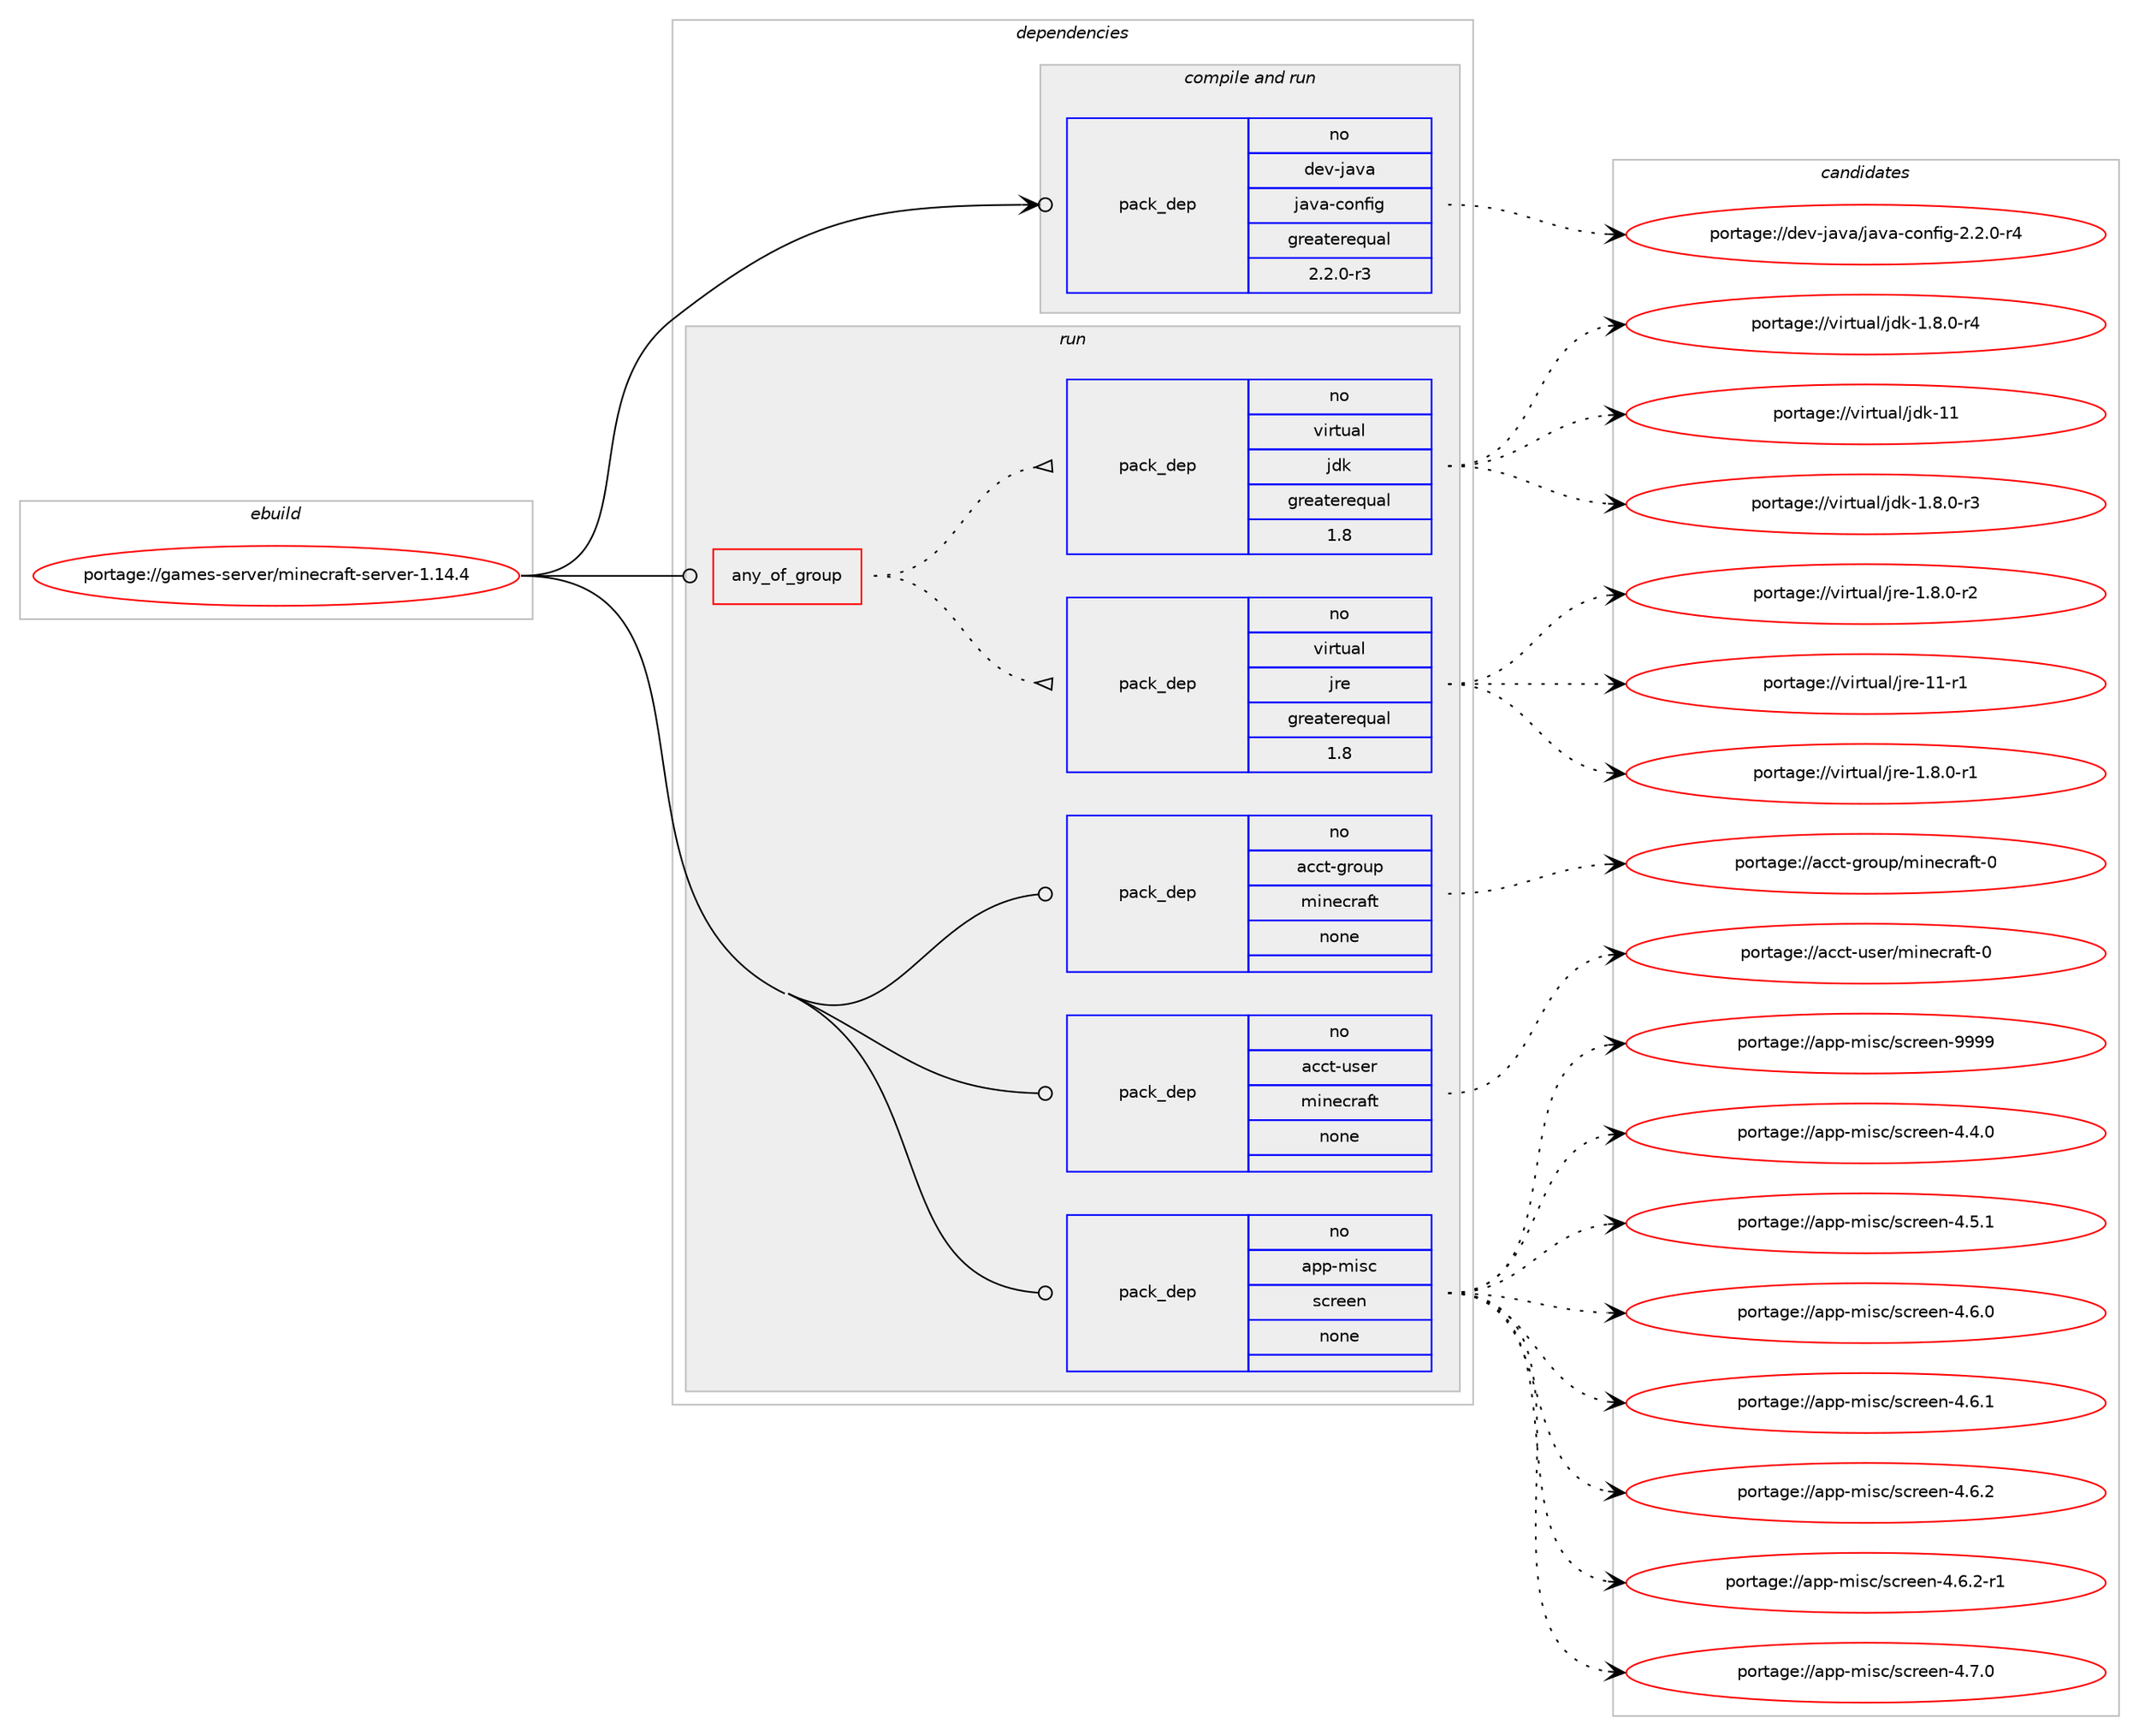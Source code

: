 digraph prolog {

# *************
# Graph options
# *************

newrank=true;
concentrate=true;
compound=true;
graph [rankdir=LR,fontname=Helvetica,fontsize=10,ranksep=1.5];#, ranksep=2.5, nodesep=0.2];
edge  [arrowhead=vee];
node  [fontname=Helvetica,fontsize=10];

# **********
# The ebuild
# **********

subgraph cluster_leftcol {
color=gray;
rank=same;
label=<<i>ebuild</i>>;
id [label="portage://games-server/minecraft-server-1.14.4", color=red, width=4, href="../games-server/minecraft-server-1.14.4.svg"];
}

# ****************
# The dependencies
# ****************

subgraph cluster_midcol {
color=gray;
label=<<i>dependencies</i>>;
subgraph cluster_compile {
fillcolor="#eeeeee";
style=filled;
label=<<i>compile</i>>;
}
subgraph cluster_compileandrun {
fillcolor="#eeeeee";
style=filled;
label=<<i>compile and run</i>>;
subgraph pack198261 {
dependency275929 [label=<<TABLE BORDER="0" CELLBORDER="1" CELLSPACING="0" CELLPADDING="4" WIDTH="220"><TR><TD ROWSPAN="6" CELLPADDING="30">pack_dep</TD></TR><TR><TD WIDTH="110">no</TD></TR><TR><TD>dev-java</TD></TR><TR><TD>java-config</TD></TR><TR><TD>greaterequal</TD></TR><TR><TD>2.2.0-r3</TD></TR></TABLE>>, shape=none, color=blue];
}
id:e -> dependency275929:w [weight=20,style="solid",arrowhead="odotvee"];
}
subgraph cluster_run {
fillcolor="#eeeeee";
style=filled;
label=<<i>run</i>>;
subgraph any3949 {
dependency275930 [label=<<TABLE BORDER="0" CELLBORDER="1" CELLSPACING="0" CELLPADDING="4"><TR><TD CELLPADDING="10">any_of_group</TD></TR></TABLE>>, shape=none, color=red];subgraph pack198262 {
dependency275931 [label=<<TABLE BORDER="0" CELLBORDER="1" CELLSPACING="0" CELLPADDING="4" WIDTH="220"><TR><TD ROWSPAN="6" CELLPADDING="30">pack_dep</TD></TR><TR><TD WIDTH="110">no</TD></TR><TR><TD>virtual</TD></TR><TR><TD>jre</TD></TR><TR><TD>greaterequal</TD></TR><TR><TD>1.8</TD></TR></TABLE>>, shape=none, color=blue];
}
dependency275930:e -> dependency275931:w [weight=20,style="dotted",arrowhead="oinv"];
subgraph pack198263 {
dependency275932 [label=<<TABLE BORDER="0" CELLBORDER="1" CELLSPACING="0" CELLPADDING="4" WIDTH="220"><TR><TD ROWSPAN="6" CELLPADDING="30">pack_dep</TD></TR><TR><TD WIDTH="110">no</TD></TR><TR><TD>virtual</TD></TR><TR><TD>jdk</TD></TR><TR><TD>greaterequal</TD></TR><TR><TD>1.8</TD></TR></TABLE>>, shape=none, color=blue];
}
dependency275930:e -> dependency275932:w [weight=20,style="dotted",arrowhead="oinv"];
}
id:e -> dependency275930:w [weight=20,style="solid",arrowhead="odot"];
subgraph pack198264 {
dependency275933 [label=<<TABLE BORDER="0" CELLBORDER="1" CELLSPACING="0" CELLPADDING="4" WIDTH="220"><TR><TD ROWSPAN="6" CELLPADDING="30">pack_dep</TD></TR><TR><TD WIDTH="110">no</TD></TR><TR><TD>acct-group</TD></TR><TR><TD>minecraft</TD></TR><TR><TD>none</TD></TR><TR><TD></TD></TR></TABLE>>, shape=none, color=blue];
}
id:e -> dependency275933:w [weight=20,style="solid",arrowhead="odot"];
subgraph pack198265 {
dependency275934 [label=<<TABLE BORDER="0" CELLBORDER="1" CELLSPACING="0" CELLPADDING="4" WIDTH="220"><TR><TD ROWSPAN="6" CELLPADDING="30">pack_dep</TD></TR><TR><TD WIDTH="110">no</TD></TR><TR><TD>acct-user</TD></TR><TR><TD>minecraft</TD></TR><TR><TD>none</TD></TR><TR><TD></TD></TR></TABLE>>, shape=none, color=blue];
}
id:e -> dependency275934:w [weight=20,style="solid",arrowhead="odot"];
subgraph pack198266 {
dependency275935 [label=<<TABLE BORDER="0" CELLBORDER="1" CELLSPACING="0" CELLPADDING="4" WIDTH="220"><TR><TD ROWSPAN="6" CELLPADDING="30">pack_dep</TD></TR><TR><TD WIDTH="110">no</TD></TR><TR><TD>app-misc</TD></TR><TR><TD>screen</TD></TR><TR><TD>none</TD></TR><TR><TD></TD></TR></TABLE>>, shape=none, color=blue];
}
id:e -> dependency275935:w [weight=20,style="solid",arrowhead="odot"];
}
}

# **************
# The candidates
# **************

subgraph cluster_choices {
rank=same;
color=gray;
label=<<i>candidates</i>>;

subgraph choice198261 {
color=black;
nodesep=1;
choiceportage10010111845106971189747106971189745991111101021051034550465046484511452 [label="portage://dev-java/java-config-2.2.0-r4", color=red, width=4,href="../dev-java/java-config-2.2.0-r4.svg"];
dependency275929:e -> choiceportage10010111845106971189747106971189745991111101021051034550465046484511452:w [style=dotted,weight="100"];
}
subgraph choice198262 {
color=black;
nodesep=1;
choiceportage11810511411611797108471061141014549465646484511449 [label="portage://virtual/jre-1.8.0-r1", color=red, width=4,href="../virtual/jre-1.8.0-r1.svg"];
choiceportage11810511411611797108471061141014549465646484511450 [label="portage://virtual/jre-1.8.0-r2", color=red, width=4,href="../virtual/jre-1.8.0-r2.svg"];
choiceportage11810511411611797108471061141014549494511449 [label="portage://virtual/jre-11-r1", color=red, width=4,href="../virtual/jre-11-r1.svg"];
dependency275931:e -> choiceportage11810511411611797108471061141014549465646484511449:w [style=dotted,weight="100"];
dependency275931:e -> choiceportage11810511411611797108471061141014549465646484511450:w [style=dotted,weight="100"];
dependency275931:e -> choiceportage11810511411611797108471061141014549494511449:w [style=dotted,weight="100"];
}
subgraph choice198263 {
color=black;
nodesep=1;
choiceportage11810511411611797108471061001074549465646484511451 [label="portage://virtual/jdk-1.8.0-r3", color=red, width=4,href="../virtual/jdk-1.8.0-r3.svg"];
choiceportage11810511411611797108471061001074549465646484511452 [label="portage://virtual/jdk-1.8.0-r4", color=red, width=4,href="../virtual/jdk-1.8.0-r4.svg"];
choiceportage1181051141161179710847106100107454949 [label="portage://virtual/jdk-11", color=red, width=4,href="../virtual/jdk-11.svg"];
dependency275932:e -> choiceportage11810511411611797108471061001074549465646484511451:w [style=dotted,weight="100"];
dependency275932:e -> choiceportage11810511411611797108471061001074549465646484511452:w [style=dotted,weight="100"];
dependency275932:e -> choiceportage1181051141161179710847106100107454949:w [style=dotted,weight="100"];
}
subgraph choice198264 {
color=black;
nodesep=1;
choiceportage979999116451031141111171124710910511010199114971021164548 [label="portage://acct-group/minecraft-0", color=red, width=4,href="../acct-group/minecraft-0.svg"];
dependency275933:e -> choiceportage979999116451031141111171124710910511010199114971021164548:w [style=dotted,weight="100"];
}
subgraph choice198265 {
color=black;
nodesep=1;
choiceportage979999116451171151011144710910511010199114971021164548 [label="portage://acct-user/minecraft-0", color=red, width=4,href="../acct-user/minecraft-0.svg"];
dependency275934:e -> choiceportage979999116451171151011144710910511010199114971021164548:w [style=dotted,weight="100"];
}
subgraph choice198266 {
color=black;
nodesep=1;
choiceportage9711211245109105115994711599114101101110455246524648 [label="portage://app-misc/screen-4.4.0", color=red, width=4,href="../app-misc/screen-4.4.0.svg"];
choiceportage9711211245109105115994711599114101101110455246534649 [label="portage://app-misc/screen-4.5.1", color=red, width=4,href="../app-misc/screen-4.5.1.svg"];
choiceportage9711211245109105115994711599114101101110455246544648 [label="portage://app-misc/screen-4.6.0", color=red, width=4,href="../app-misc/screen-4.6.0.svg"];
choiceportage9711211245109105115994711599114101101110455246544649 [label="portage://app-misc/screen-4.6.1", color=red, width=4,href="../app-misc/screen-4.6.1.svg"];
choiceportage9711211245109105115994711599114101101110455246544650 [label="portage://app-misc/screen-4.6.2", color=red, width=4,href="../app-misc/screen-4.6.2.svg"];
choiceportage97112112451091051159947115991141011011104552465446504511449 [label="portage://app-misc/screen-4.6.2-r1", color=red, width=4,href="../app-misc/screen-4.6.2-r1.svg"];
choiceportage9711211245109105115994711599114101101110455246554648 [label="portage://app-misc/screen-4.7.0", color=red, width=4,href="../app-misc/screen-4.7.0.svg"];
choiceportage97112112451091051159947115991141011011104557575757 [label="portage://app-misc/screen-9999", color=red, width=4,href="../app-misc/screen-9999.svg"];
dependency275935:e -> choiceportage9711211245109105115994711599114101101110455246524648:w [style=dotted,weight="100"];
dependency275935:e -> choiceportage9711211245109105115994711599114101101110455246534649:w [style=dotted,weight="100"];
dependency275935:e -> choiceportage9711211245109105115994711599114101101110455246544648:w [style=dotted,weight="100"];
dependency275935:e -> choiceportage9711211245109105115994711599114101101110455246544649:w [style=dotted,weight="100"];
dependency275935:e -> choiceportage9711211245109105115994711599114101101110455246544650:w [style=dotted,weight="100"];
dependency275935:e -> choiceportage97112112451091051159947115991141011011104552465446504511449:w [style=dotted,weight="100"];
dependency275935:e -> choiceportage9711211245109105115994711599114101101110455246554648:w [style=dotted,weight="100"];
dependency275935:e -> choiceportage97112112451091051159947115991141011011104557575757:w [style=dotted,weight="100"];
}
}

}
